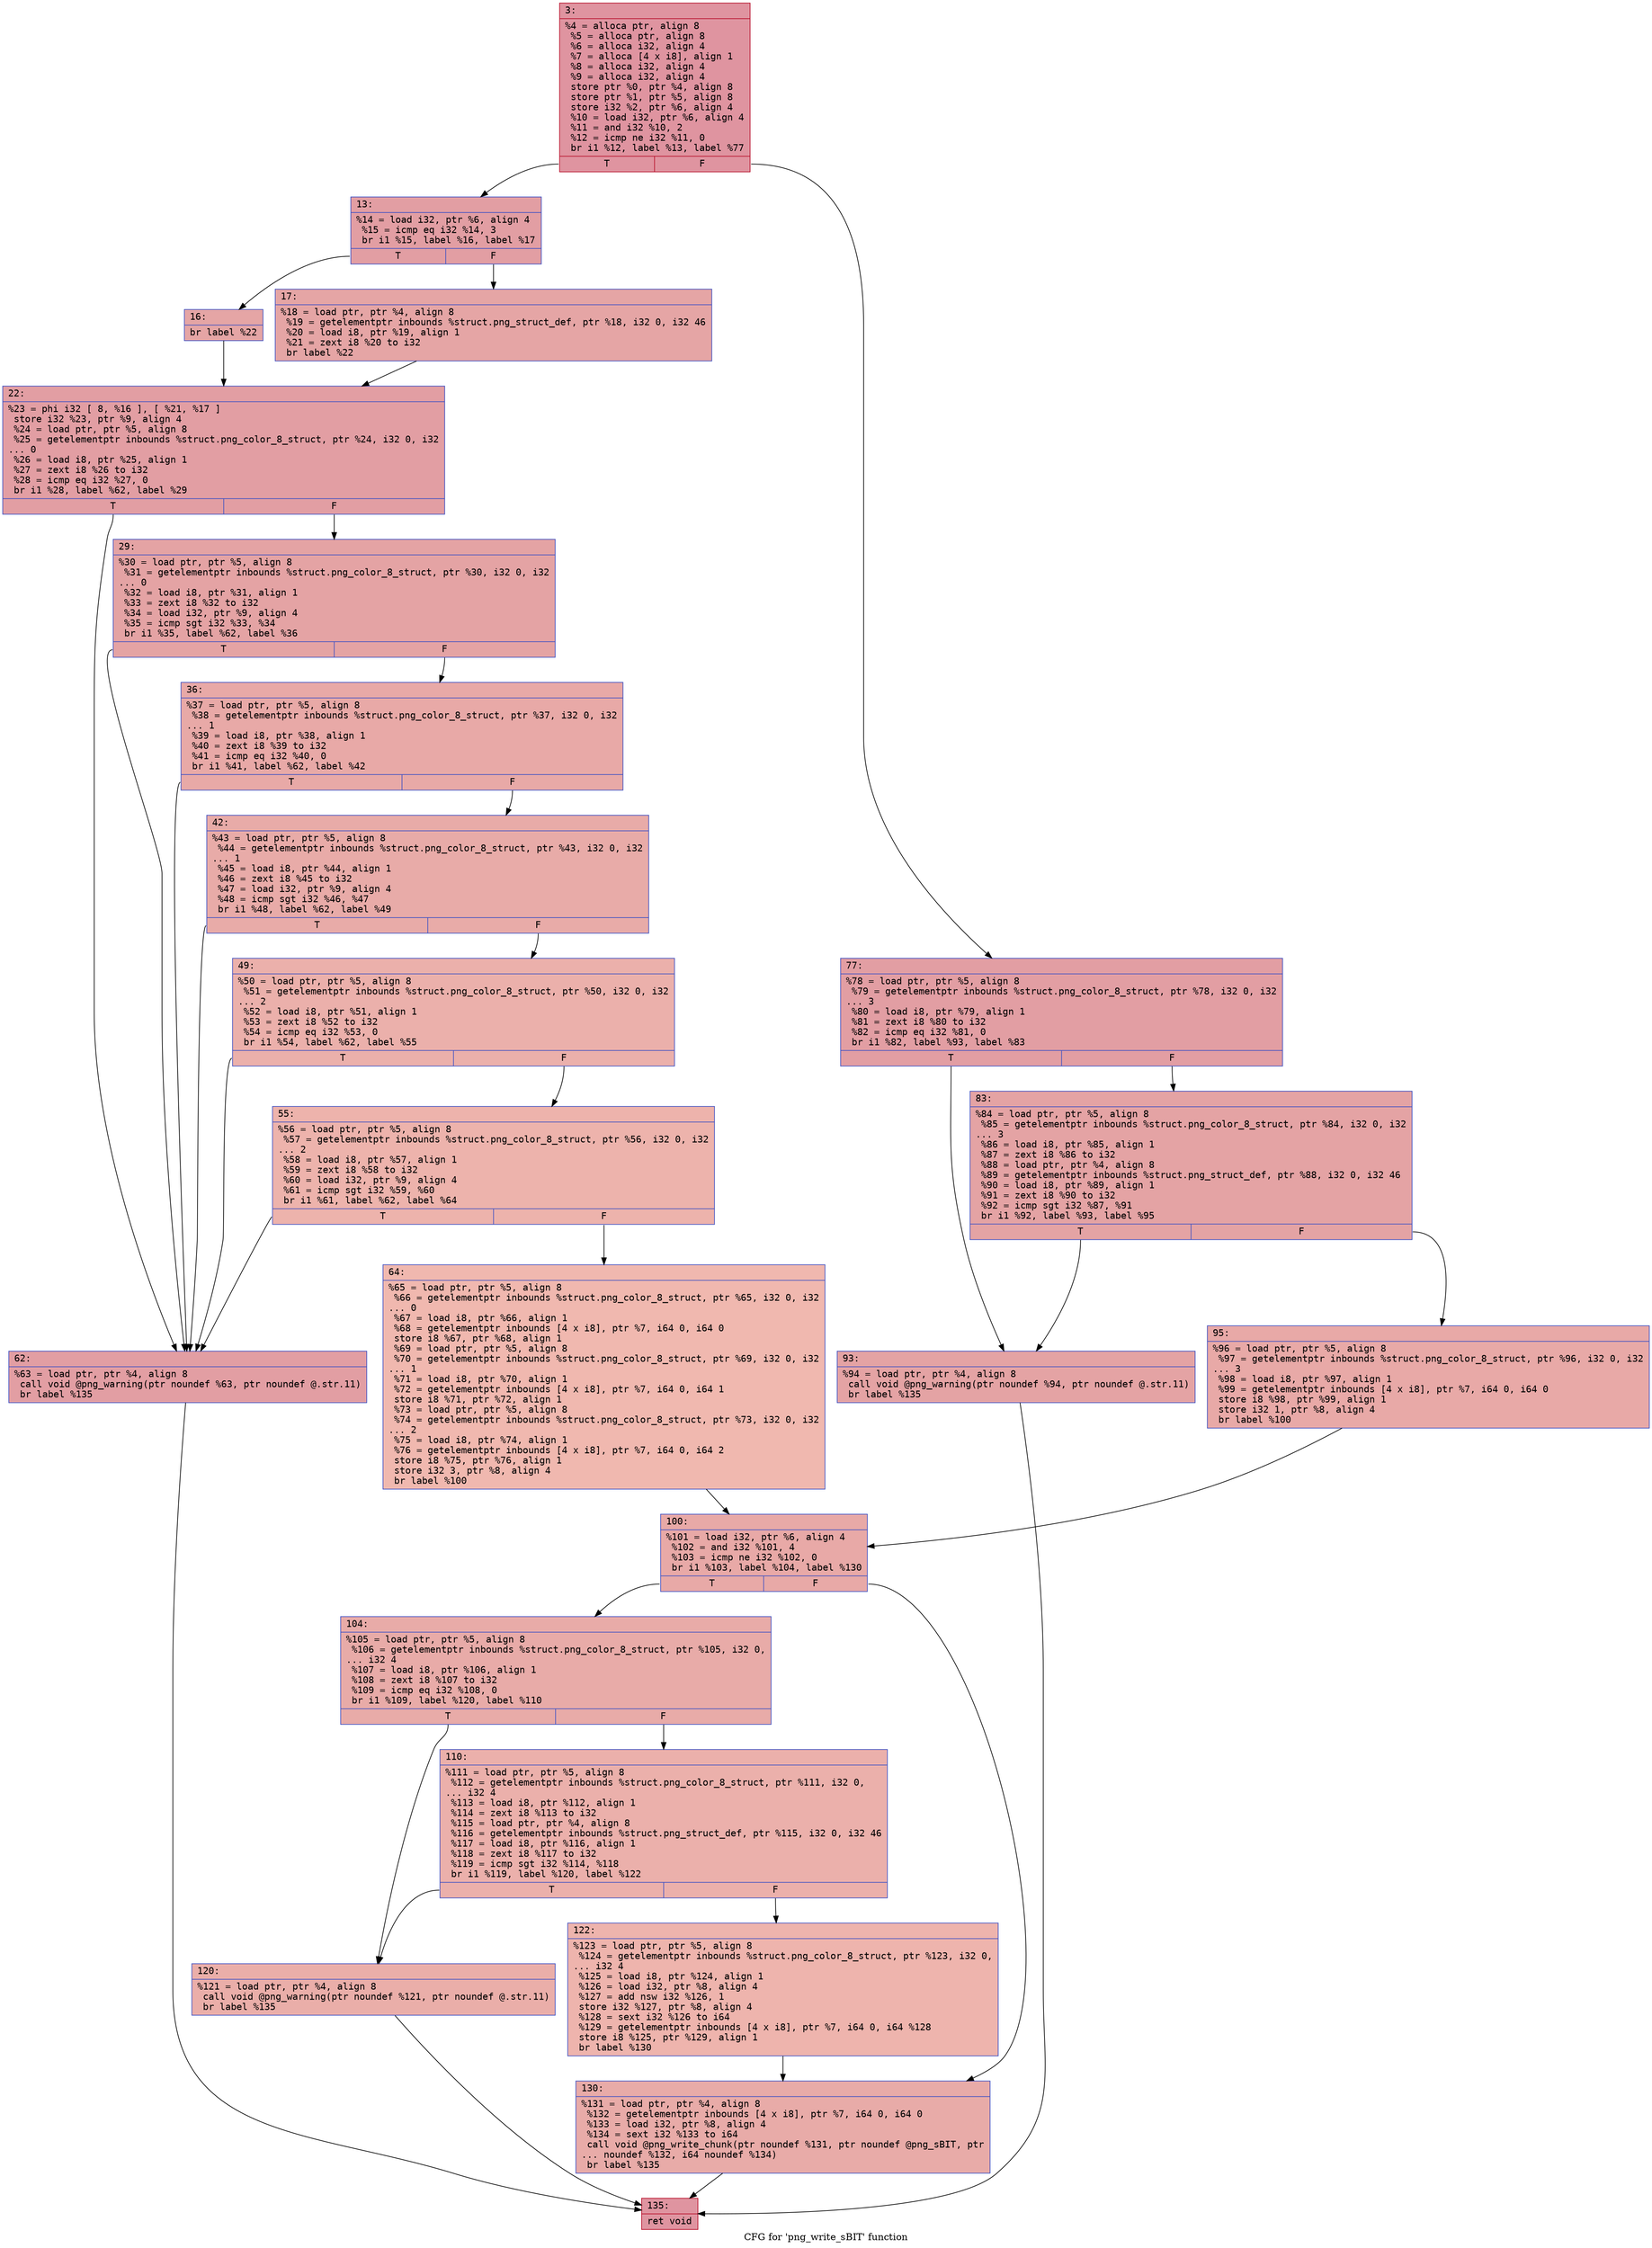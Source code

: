 digraph "CFG for 'png_write_sBIT' function" {
	label="CFG for 'png_write_sBIT' function";

	Node0x6000023ac000 [shape=record,color="#b70d28ff", style=filled, fillcolor="#b70d2870" fontname="Courier",label="{3:\l|  %4 = alloca ptr, align 8\l  %5 = alloca ptr, align 8\l  %6 = alloca i32, align 4\l  %7 = alloca [4 x i8], align 1\l  %8 = alloca i32, align 4\l  %9 = alloca i32, align 4\l  store ptr %0, ptr %4, align 8\l  store ptr %1, ptr %5, align 8\l  store i32 %2, ptr %6, align 4\l  %10 = load i32, ptr %6, align 4\l  %11 = and i32 %10, 2\l  %12 = icmp ne i32 %11, 0\l  br i1 %12, label %13, label %77\l|{<s0>T|<s1>F}}"];
	Node0x6000023ac000:s0 -> Node0x6000023ac050[tooltip="3 -> 13\nProbability 50.00%" ];
	Node0x6000023ac000:s1 -> Node0x6000023ac3c0[tooltip="3 -> 77\nProbability 50.00%" ];
	Node0x6000023ac050 [shape=record,color="#3d50c3ff", style=filled, fillcolor="#be242e70" fontname="Courier",label="{13:\l|  %14 = load i32, ptr %6, align 4\l  %15 = icmp eq i32 %14, 3\l  br i1 %15, label %16, label %17\l|{<s0>T|<s1>F}}"];
	Node0x6000023ac050:s0 -> Node0x6000023ac0a0[tooltip="13 -> 16\nProbability 50.00%" ];
	Node0x6000023ac050:s1 -> Node0x6000023ac0f0[tooltip="13 -> 17\nProbability 50.00%" ];
	Node0x6000023ac0a0 [shape=record,color="#3d50c3ff", style=filled, fillcolor="#c5333470" fontname="Courier",label="{16:\l|  br label %22\l}"];
	Node0x6000023ac0a0 -> Node0x6000023ac140[tooltip="16 -> 22\nProbability 100.00%" ];
	Node0x6000023ac0f0 [shape=record,color="#3d50c3ff", style=filled, fillcolor="#c5333470" fontname="Courier",label="{17:\l|  %18 = load ptr, ptr %4, align 8\l  %19 = getelementptr inbounds %struct.png_struct_def, ptr %18, i32 0, i32 46\l  %20 = load i8, ptr %19, align 1\l  %21 = zext i8 %20 to i32\l  br label %22\l}"];
	Node0x6000023ac0f0 -> Node0x6000023ac140[tooltip="17 -> 22\nProbability 100.00%" ];
	Node0x6000023ac140 [shape=record,color="#3d50c3ff", style=filled, fillcolor="#be242e70" fontname="Courier",label="{22:\l|  %23 = phi i32 [ 8, %16 ], [ %21, %17 ]\l  store i32 %23, ptr %9, align 4\l  %24 = load ptr, ptr %5, align 8\l  %25 = getelementptr inbounds %struct.png_color_8_struct, ptr %24, i32 0, i32\l... 0\l  %26 = load i8, ptr %25, align 1\l  %27 = zext i8 %26 to i32\l  %28 = icmp eq i32 %27, 0\l  br i1 %28, label %62, label %29\l|{<s0>T|<s1>F}}"];
	Node0x6000023ac140:s0 -> Node0x6000023ac320[tooltip="22 -> 62\nProbability 37.50%" ];
	Node0x6000023ac140:s1 -> Node0x6000023ac190[tooltip="22 -> 29\nProbability 62.50%" ];
	Node0x6000023ac190 [shape=record,color="#3d50c3ff", style=filled, fillcolor="#c32e3170" fontname="Courier",label="{29:\l|  %30 = load ptr, ptr %5, align 8\l  %31 = getelementptr inbounds %struct.png_color_8_struct, ptr %30, i32 0, i32\l... 0\l  %32 = load i8, ptr %31, align 1\l  %33 = zext i8 %32 to i32\l  %34 = load i32, ptr %9, align 4\l  %35 = icmp sgt i32 %33, %34\l  br i1 %35, label %62, label %36\l|{<s0>T|<s1>F}}"];
	Node0x6000023ac190:s0 -> Node0x6000023ac320[tooltip="29 -> 62\nProbability 50.00%" ];
	Node0x6000023ac190:s1 -> Node0x6000023ac1e0[tooltip="29 -> 36\nProbability 50.00%" ];
	Node0x6000023ac1e0 [shape=record,color="#3d50c3ff", style=filled, fillcolor="#ca3b3770" fontname="Courier",label="{36:\l|  %37 = load ptr, ptr %5, align 8\l  %38 = getelementptr inbounds %struct.png_color_8_struct, ptr %37, i32 0, i32\l... 1\l  %39 = load i8, ptr %38, align 1\l  %40 = zext i8 %39 to i32\l  %41 = icmp eq i32 %40, 0\l  br i1 %41, label %62, label %42\l|{<s0>T|<s1>F}}"];
	Node0x6000023ac1e0:s0 -> Node0x6000023ac320[tooltip="36 -> 62\nProbability 37.50%" ];
	Node0x6000023ac1e0:s1 -> Node0x6000023ac230[tooltip="36 -> 42\nProbability 62.50%" ];
	Node0x6000023ac230 [shape=record,color="#3d50c3ff", style=filled, fillcolor="#cc403a70" fontname="Courier",label="{42:\l|  %43 = load ptr, ptr %5, align 8\l  %44 = getelementptr inbounds %struct.png_color_8_struct, ptr %43, i32 0, i32\l... 1\l  %45 = load i8, ptr %44, align 1\l  %46 = zext i8 %45 to i32\l  %47 = load i32, ptr %9, align 4\l  %48 = icmp sgt i32 %46, %47\l  br i1 %48, label %62, label %49\l|{<s0>T|<s1>F}}"];
	Node0x6000023ac230:s0 -> Node0x6000023ac320[tooltip="42 -> 62\nProbability 50.00%" ];
	Node0x6000023ac230:s1 -> Node0x6000023ac280[tooltip="42 -> 49\nProbability 50.00%" ];
	Node0x6000023ac280 [shape=record,color="#3d50c3ff", style=filled, fillcolor="#d24b4070" fontname="Courier",label="{49:\l|  %50 = load ptr, ptr %5, align 8\l  %51 = getelementptr inbounds %struct.png_color_8_struct, ptr %50, i32 0, i32\l... 2\l  %52 = load i8, ptr %51, align 1\l  %53 = zext i8 %52 to i32\l  %54 = icmp eq i32 %53, 0\l  br i1 %54, label %62, label %55\l|{<s0>T|<s1>F}}"];
	Node0x6000023ac280:s0 -> Node0x6000023ac320[tooltip="49 -> 62\nProbability 37.50%" ];
	Node0x6000023ac280:s1 -> Node0x6000023ac2d0[tooltip="49 -> 55\nProbability 62.50%" ];
	Node0x6000023ac2d0 [shape=record,color="#3d50c3ff", style=filled, fillcolor="#d6524470" fontname="Courier",label="{55:\l|  %56 = load ptr, ptr %5, align 8\l  %57 = getelementptr inbounds %struct.png_color_8_struct, ptr %56, i32 0, i32\l... 2\l  %58 = load i8, ptr %57, align 1\l  %59 = zext i8 %58 to i32\l  %60 = load i32, ptr %9, align 4\l  %61 = icmp sgt i32 %59, %60\l  br i1 %61, label %62, label %64\l|{<s0>T|<s1>F}}"];
	Node0x6000023ac2d0:s0 -> Node0x6000023ac320[tooltip="55 -> 62\nProbability 50.00%" ];
	Node0x6000023ac2d0:s1 -> Node0x6000023ac370[tooltip="55 -> 64\nProbability 50.00%" ];
	Node0x6000023ac320 [shape=record,color="#3d50c3ff", style=filled, fillcolor="#be242e70" fontname="Courier",label="{62:\l|  %63 = load ptr, ptr %4, align 8\l  call void @png_warning(ptr noundef %63, ptr noundef @.str.11)\l  br label %135\l}"];
	Node0x6000023ac320 -> Node0x6000023ac6e0[tooltip="62 -> 135\nProbability 100.00%" ];
	Node0x6000023ac370 [shape=record,color="#3d50c3ff", style=filled, fillcolor="#dc5d4a70" fontname="Courier",label="{64:\l|  %65 = load ptr, ptr %5, align 8\l  %66 = getelementptr inbounds %struct.png_color_8_struct, ptr %65, i32 0, i32\l... 0\l  %67 = load i8, ptr %66, align 1\l  %68 = getelementptr inbounds [4 x i8], ptr %7, i64 0, i64 0\l  store i8 %67, ptr %68, align 1\l  %69 = load ptr, ptr %5, align 8\l  %70 = getelementptr inbounds %struct.png_color_8_struct, ptr %69, i32 0, i32\l... 1\l  %71 = load i8, ptr %70, align 1\l  %72 = getelementptr inbounds [4 x i8], ptr %7, i64 0, i64 1\l  store i8 %71, ptr %72, align 1\l  %73 = load ptr, ptr %5, align 8\l  %74 = getelementptr inbounds %struct.png_color_8_struct, ptr %73, i32 0, i32\l... 2\l  %75 = load i8, ptr %74, align 1\l  %76 = getelementptr inbounds [4 x i8], ptr %7, i64 0, i64 2\l  store i8 %75, ptr %76, align 1\l  store i32 3, ptr %8, align 4\l  br label %100\l}"];
	Node0x6000023ac370 -> Node0x6000023ac500[tooltip="64 -> 100\nProbability 100.00%" ];
	Node0x6000023ac3c0 [shape=record,color="#3d50c3ff", style=filled, fillcolor="#be242e70" fontname="Courier",label="{77:\l|  %78 = load ptr, ptr %5, align 8\l  %79 = getelementptr inbounds %struct.png_color_8_struct, ptr %78, i32 0, i32\l... 3\l  %80 = load i8, ptr %79, align 1\l  %81 = zext i8 %80 to i32\l  %82 = icmp eq i32 %81, 0\l  br i1 %82, label %93, label %83\l|{<s0>T|<s1>F}}"];
	Node0x6000023ac3c0:s0 -> Node0x6000023ac460[tooltip="77 -> 93\nProbability 37.50%" ];
	Node0x6000023ac3c0:s1 -> Node0x6000023ac410[tooltip="77 -> 83\nProbability 62.50%" ];
	Node0x6000023ac410 [shape=record,color="#3d50c3ff", style=filled, fillcolor="#c32e3170" fontname="Courier",label="{83:\l|  %84 = load ptr, ptr %5, align 8\l  %85 = getelementptr inbounds %struct.png_color_8_struct, ptr %84, i32 0, i32\l... 3\l  %86 = load i8, ptr %85, align 1\l  %87 = zext i8 %86 to i32\l  %88 = load ptr, ptr %4, align 8\l  %89 = getelementptr inbounds %struct.png_struct_def, ptr %88, i32 0, i32 46\l  %90 = load i8, ptr %89, align 1\l  %91 = zext i8 %90 to i32\l  %92 = icmp sgt i32 %87, %91\l  br i1 %92, label %93, label %95\l|{<s0>T|<s1>F}}"];
	Node0x6000023ac410:s0 -> Node0x6000023ac460[tooltip="83 -> 93\nProbability 50.00%" ];
	Node0x6000023ac410:s1 -> Node0x6000023ac4b0[tooltip="83 -> 95\nProbability 50.00%" ];
	Node0x6000023ac460 [shape=record,color="#3d50c3ff", style=filled, fillcolor="#c32e3170" fontname="Courier",label="{93:\l|  %94 = load ptr, ptr %4, align 8\l  call void @png_warning(ptr noundef %94, ptr noundef @.str.11)\l  br label %135\l}"];
	Node0x6000023ac460 -> Node0x6000023ac6e0[tooltip="93 -> 135\nProbability 100.00%" ];
	Node0x6000023ac4b0 [shape=record,color="#3d50c3ff", style=filled, fillcolor="#ca3b3770" fontname="Courier",label="{95:\l|  %96 = load ptr, ptr %5, align 8\l  %97 = getelementptr inbounds %struct.png_color_8_struct, ptr %96, i32 0, i32\l... 3\l  %98 = load i8, ptr %97, align 1\l  %99 = getelementptr inbounds [4 x i8], ptr %7, i64 0, i64 0\l  store i8 %98, ptr %99, align 1\l  store i32 1, ptr %8, align 4\l  br label %100\l}"];
	Node0x6000023ac4b0 -> Node0x6000023ac500[tooltip="95 -> 100\nProbability 100.00%" ];
	Node0x6000023ac500 [shape=record,color="#3d50c3ff", style=filled, fillcolor="#ca3b3770" fontname="Courier",label="{100:\l|  %101 = load i32, ptr %6, align 4\l  %102 = and i32 %101, 4\l  %103 = icmp ne i32 %102, 0\l  br i1 %103, label %104, label %130\l|{<s0>T|<s1>F}}"];
	Node0x6000023ac500:s0 -> Node0x6000023ac550[tooltip="100 -> 104\nProbability 50.00%" ];
	Node0x6000023ac500:s1 -> Node0x6000023ac690[tooltip="100 -> 130\nProbability 50.00%" ];
	Node0x6000023ac550 [shape=record,color="#3d50c3ff", style=filled, fillcolor="#cc403a70" fontname="Courier",label="{104:\l|  %105 = load ptr, ptr %5, align 8\l  %106 = getelementptr inbounds %struct.png_color_8_struct, ptr %105, i32 0,\l... i32 4\l  %107 = load i8, ptr %106, align 1\l  %108 = zext i8 %107 to i32\l  %109 = icmp eq i32 %108, 0\l  br i1 %109, label %120, label %110\l|{<s0>T|<s1>F}}"];
	Node0x6000023ac550:s0 -> Node0x6000023ac5f0[tooltip="104 -> 120\nProbability 37.50%" ];
	Node0x6000023ac550:s1 -> Node0x6000023ac5a0[tooltip="104 -> 110\nProbability 62.50%" ];
	Node0x6000023ac5a0 [shape=record,color="#3d50c3ff", style=filled, fillcolor="#d24b4070" fontname="Courier",label="{110:\l|  %111 = load ptr, ptr %5, align 8\l  %112 = getelementptr inbounds %struct.png_color_8_struct, ptr %111, i32 0,\l... i32 4\l  %113 = load i8, ptr %112, align 1\l  %114 = zext i8 %113 to i32\l  %115 = load ptr, ptr %4, align 8\l  %116 = getelementptr inbounds %struct.png_struct_def, ptr %115, i32 0, i32 46\l  %117 = load i8, ptr %116, align 1\l  %118 = zext i8 %117 to i32\l  %119 = icmp sgt i32 %114, %118\l  br i1 %119, label %120, label %122\l|{<s0>T|<s1>F}}"];
	Node0x6000023ac5a0:s0 -> Node0x6000023ac5f0[tooltip="110 -> 120\nProbability 50.00%" ];
	Node0x6000023ac5a0:s1 -> Node0x6000023ac640[tooltip="110 -> 122\nProbability 50.00%" ];
	Node0x6000023ac5f0 [shape=record,color="#3d50c3ff", style=filled, fillcolor="#d0473d70" fontname="Courier",label="{120:\l|  %121 = load ptr, ptr %4, align 8\l  call void @png_warning(ptr noundef %121, ptr noundef @.str.11)\l  br label %135\l}"];
	Node0x6000023ac5f0 -> Node0x6000023ac6e0[tooltip="120 -> 135\nProbability 100.00%" ];
	Node0x6000023ac640 [shape=record,color="#3d50c3ff", style=filled, fillcolor="#d8564670" fontname="Courier",label="{122:\l|  %123 = load ptr, ptr %5, align 8\l  %124 = getelementptr inbounds %struct.png_color_8_struct, ptr %123, i32 0,\l... i32 4\l  %125 = load i8, ptr %124, align 1\l  %126 = load i32, ptr %8, align 4\l  %127 = add nsw i32 %126, 1\l  store i32 %127, ptr %8, align 4\l  %128 = sext i32 %126 to i64\l  %129 = getelementptr inbounds [4 x i8], ptr %7, i64 0, i64 %128\l  store i8 %125, ptr %129, align 1\l  br label %130\l}"];
	Node0x6000023ac640 -> Node0x6000023ac690[tooltip="122 -> 130\nProbability 100.00%" ];
	Node0x6000023ac690 [shape=record,color="#3d50c3ff", style=filled, fillcolor="#cc403a70" fontname="Courier",label="{130:\l|  %131 = load ptr, ptr %4, align 8\l  %132 = getelementptr inbounds [4 x i8], ptr %7, i64 0, i64 0\l  %133 = load i32, ptr %8, align 4\l  %134 = sext i32 %133 to i64\l  call void @png_write_chunk(ptr noundef %131, ptr noundef @png_sBIT, ptr\l... noundef %132, i64 noundef %134)\l  br label %135\l}"];
	Node0x6000023ac690 -> Node0x6000023ac6e0[tooltip="130 -> 135\nProbability 100.00%" ];
	Node0x6000023ac6e0 [shape=record,color="#b70d28ff", style=filled, fillcolor="#b70d2870" fontname="Courier",label="{135:\l|  ret void\l}"];
}
